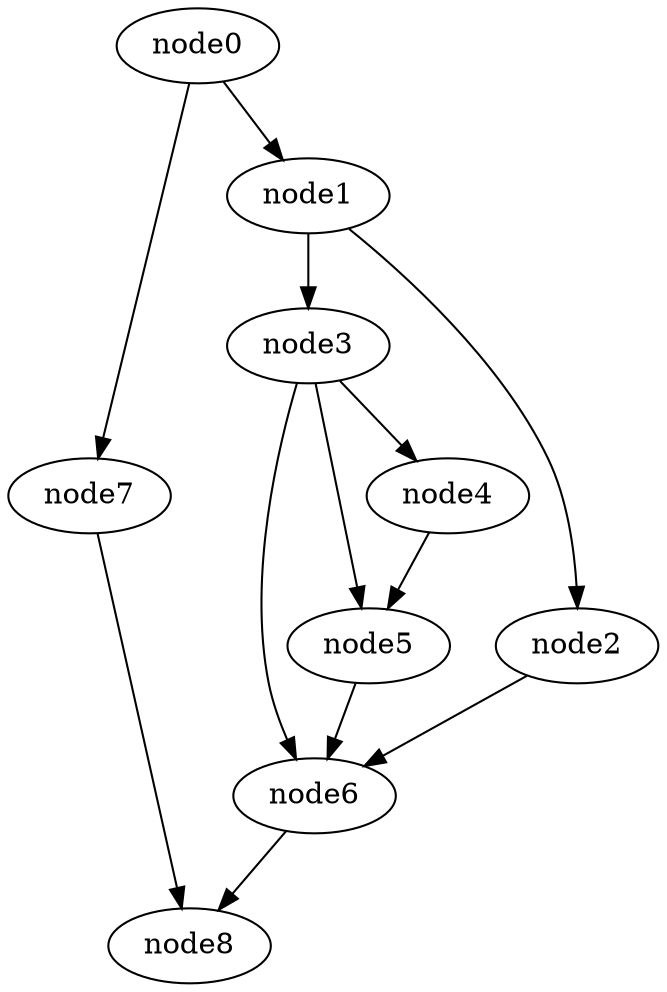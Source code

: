 digraph g{
	node8
	node7 -> node8
	node6 -> node8
	node5 -> node6
	node4 -> node5
	node3 -> node6
	node3 -> node5
	node3 -> node4
	node2 -> node6
	node1 -> node3
	node1 -> node2
	node0 -> node7
	node0 -> node1
}
